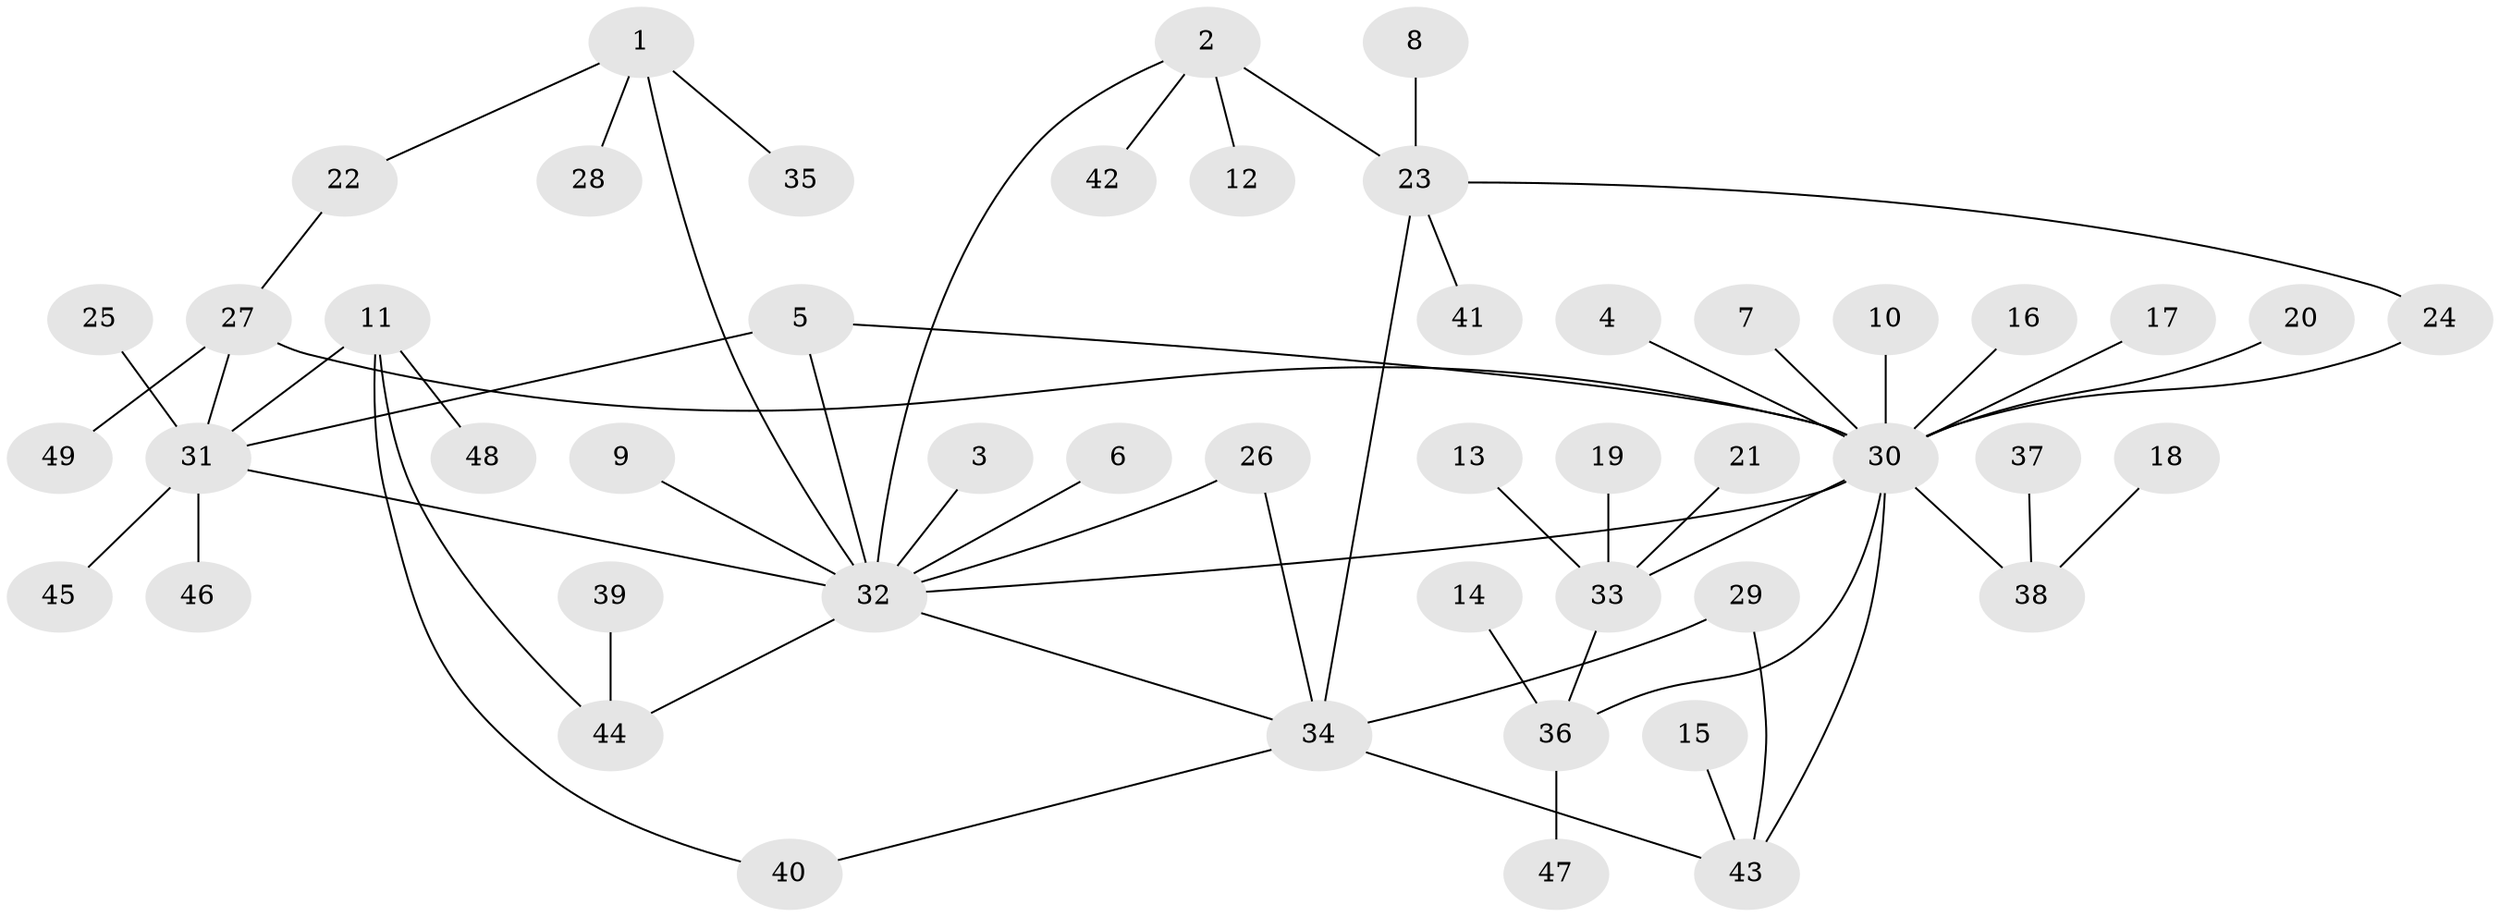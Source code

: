 // original degree distribution, {4: 0.05154639175257732, 2: 0.16494845360824742, 13: 0.010309278350515464, 3: 0.10309278350515463, 5: 0.030927835051546393, 1: 0.5773195876288659, 6: 0.030927835051546393, 16: 0.010309278350515464, 9: 0.010309278350515464, 7: 0.010309278350515464}
// Generated by graph-tools (version 1.1) at 2025/25/03/09/25 03:25:57]
// undirected, 49 vertices, 60 edges
graph export_dot {
graph [start="1"]
  node [color=gray90,style=filled];
  1;
  2;
  3;
  4;
  5;
  6;
  7;
  8;
  9;
  10;
  11;
  12;
  13;
  14;
  15;
  16;
  17;
  18;
  19;
  20;
  21;
  22;
  23;
  24;
  25;
  26;
  27;
  28;
  29;
  30;
  31;
  32;
  33;
  34;
  35;
  36;
  37;
  38;
  39;
  40;
  41;
  42;
  43;
  44;
  45;
  46;
  47;
  48;
  49;
  1 -- 22 [weight=1.0];
  1 -- 28 [weight=1.0];
  1 -- 32 [weight=1.0];
  1 -- 35 [weight=1.0];
  2 -- 12 [weight=1.0];
  2 -- 23 [weight=1.0];
  2 -- 32 [weight=1.0];
  2 -- 42 [weight=1.0];
  3 -- 32 [weight=1.0];
  4 -- 30 [weight=1.0];
  5 -- 30 [weight=1.0];
  5 -- 31 [weight=1.0];
  5 -- 32 [weight=1.0];
  6 -- 32 [weight=1.0];
  7 -- 30 [weight=1.0];
  8 -- 23 [weight=1.0];
  9 -- 32 [weight=1.0];
  10 -- 30 [weight=1.0];
  11 -- 31 [weight=1.0];
  11 -- 40 [weight=1.0];
  11 -- 44 [weight=1.0];
  11 -- 48 [weight=1.0];
  13 -- 33 [weight=1.0];
  14 -- 36 [weight=1.0];
  15 -- 43 [weight=1.0];
  16 -- 30 [weight=1.0];
  17 -- 30 [weight=1.0];
  18 -- 38 [weight=1.0];
  19 -- 33 [weight=1.0];
  20 -- 30 [weight=1.0];
  21 -- 33 [weight=1.0];
  22 -- 27 [weight=1.0];
  23 -- 24 [weight=1.0];
  23 -- 34 [weight=1.0];
  23 -- 41 [weight=1.0];
  24 -- 30 [weight=1.0];
  25 -- 31 [weight=1.0];
  26 -- 32 [weight=1.0];
  26 -- 34 [weight=1.0];
  27 -- 30 [weight=1.0];
  27 -- 31 [weight=1.0];
  27 -- 49 [weight=1.0];
  29 -- 34 [weight=1.0];
  29 -- 43 [weight=1.0];
  30 -- 32 [weight=1.0];
  30 -- 33 [weight=1.0];
  30 -- 36 [weight=1.0];
  30 -- 38 [weight=1.0];
  30 -- 43 [weight=1.0];
  31 -- 32 [weight=1.0];
  31 -- 45 [weight=1.0];
  31 -- 46 [weight=1.0];
  32 -- 34 [weight=1.0];
  32 -- 44 [weight=1.0];
  33 -- 36 [weight=1.0];
  34 -- 40 [weight=1.0];
  34 -- 43 [weight=1.0];
  36 -- 47 [weight=1.0];
  37 -- 38 [weight=1.0];
  39 -- 44 [weight=1.0];
}
